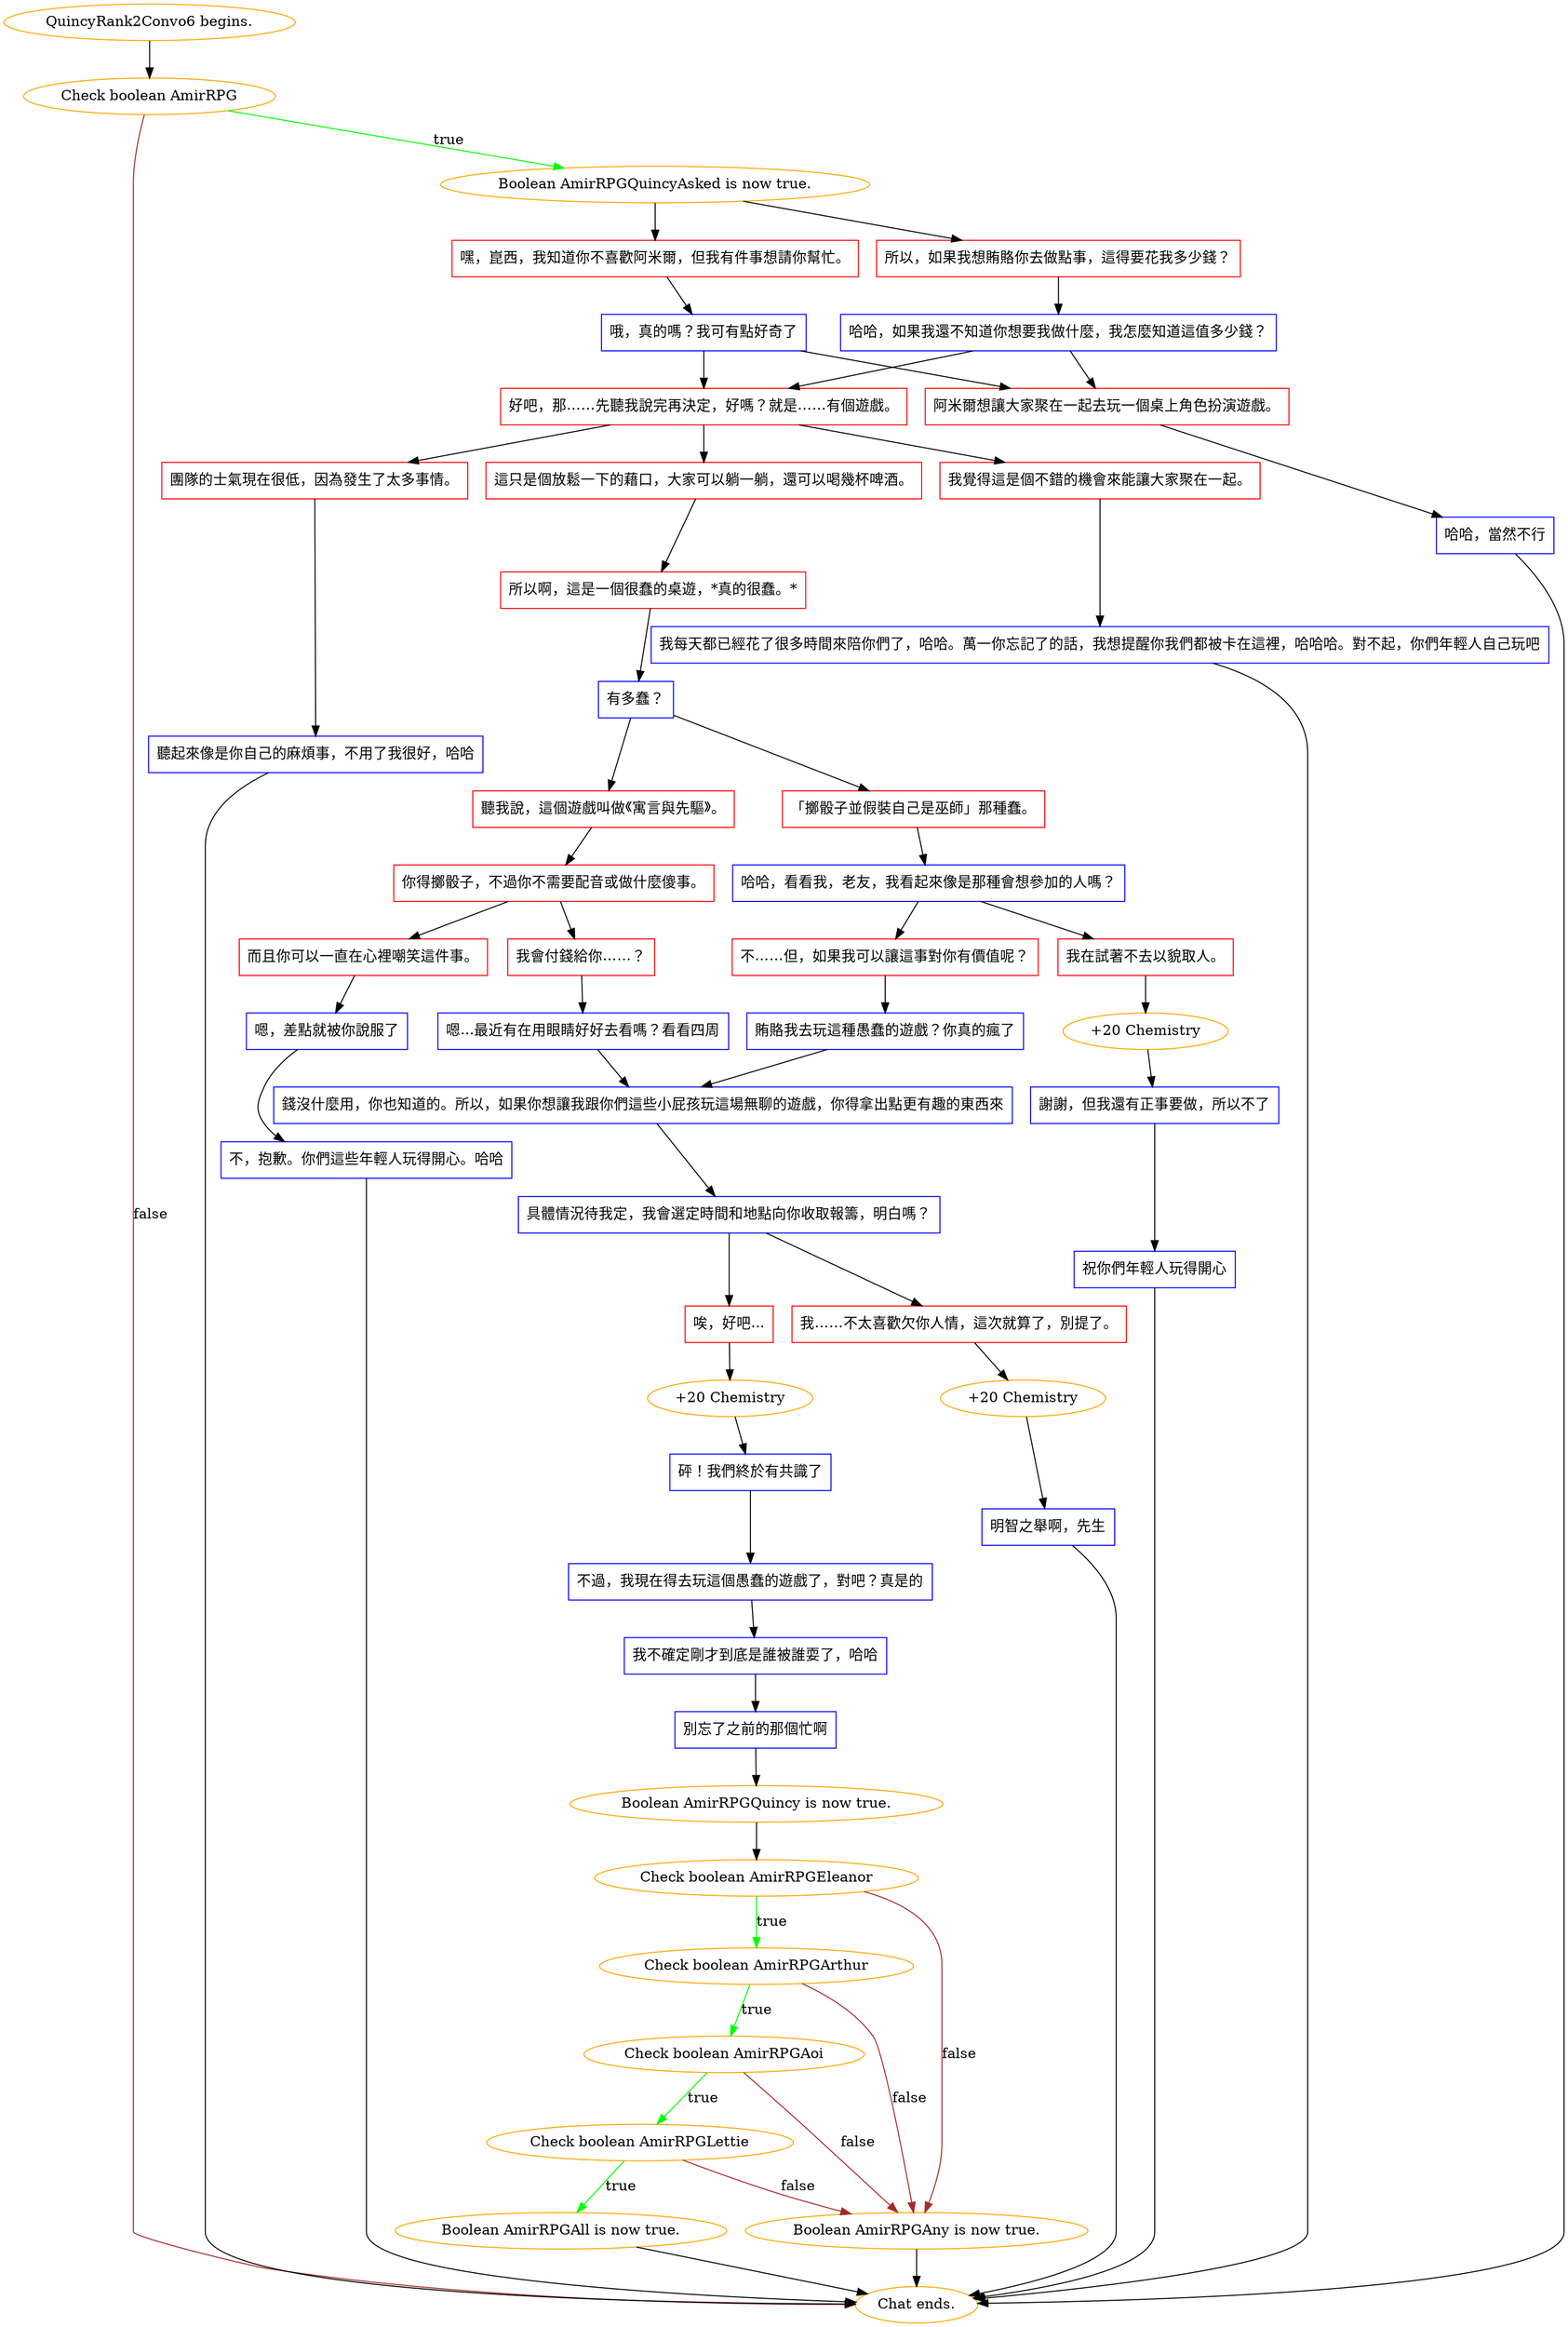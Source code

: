 digraph {
	"QuincyRank2Convo6 begins." [color=orange];
		"QuincyRank2Convo6 begins." -> j1412837103;
	j1412837103 [label="Check boolean AmirRPG",color=orange];
		j1412837103 -> j2101478979 [label=true,color=green];
		j1412837103 -> "Chat ends." [label=false,color=brown];
	j2101478979 [label="Boolean AmirRPGQuincyAsked is now true.",color=orange];
		j2101478979 -> j2768808035;
		j2101478979 -> j1450900109;
	"Chat ends." [color=orange];
	j2768808035 [label="嘿，崑西，我知道你不喜歡阿米爾，但我有件事想請你幫忙。",shape=box,color=red];
		j2768808035 -> j1070009444;
	j1450900109 [label="所以，如果我想賄賂你去做點事，這得要花我多少錢？",shape=box,color=red];
		j1450900109 -> j2840964191;
	j1070009444 [label="哦，真的嗎？我可有點好奇了",shape=box,color=blue];
		j1070009444 -> j1764585030;
		j1070009444 -> j2201467976;
	j2840964191 [label="哈哈，如果我還不知道你想要我做什麼，我怎麼知道這值多少錢？",shape=box,color=blue];
		j2840964191 -> j1764585030;
		j2840964191 -> j2201467976;
	j1764585030 [label="好吧，那……先聽我說完再決定，好嗎？就是……有個遊戲。",shape=box,color=red];
		j1764585030 -> j3251002178;
		j1764585030 -> j2240598073;
		j1764585030 -> j2681844585;
	j2201467976 [label="阿米爾想讓大家聚在一起去玩一個桌上角色扮演遊戲。",shape=box,color=red];
		j2201467976 -> j820211603;
	j3251002178 [label="我覺得這是個不錯的機會來能讓大家聚在一起。",shape=box,color=red];
		j3251002178 -> j1784614395;
	j2240598073 [label="這只是個放鬆一下的藉口，大家可以躺一躺，還可以喝幾杯啤酒。",shape=box,color=red];
		j2240598073 -> j1425776558;
	j2681844585 [label="團隊的士氣現在很低，因為發生了太多事情。",shape=box,color=red];
		j2681844585 -> j1627949224;
	j820211603 [label="哈哈，當然不行",shape=box,color=blue];
		j820211603 -> "Chat ends.";
	j1784614395 [label="我每天都已經花了很多時間來陪你們了，哈哈。萬一你忘記了的話，我想提醒你我們都被卡在這裡，哈哈哈。對不起，你們年輕人自己玩吧",shape=box,color=blue];
		j1784614395 -> "Chat ends.";
	j1425776558 [label="所以啊，這是一個很蠢的桌遊，*真的很蠢。*",shape=box,color=red];
		j1425776558 -> j4001782307;
	j1627949224 [label="聽起來像是你自己的麻煩事，不用了我很好，哈哈",shape=box,color=blue];
		j1627949224 -> "Chat ends.";
	j4001782307 [label="有多蠢？",shape=box,color=blue];
		j4001782307 -> j4228494658;
		j4001782307 -> j2345457266;
	j4228494658 [label="「擲骰子並假裝自己是巫師」那種蠢。",shape=box,color=red];
		j4228494658 -> j3039469090;
	j2345457266 [label="聽我說，這個遊戲叫做《寓言與先驅》。",shape=box,color=red];
		j2345457266 -> j1062686368;
	j3039469090 [label="哈哈，看看我，老友，我看起來像是那種會想參加的人嗎？",shape=box,color=blue];
		j3039469090 -> j3613707563;
		j3039469090 -> j3407495274;
	j1062686368 [label="你得擲骰子，不過你不需要配音或做什麼傻事。",shape=box,color=red];
		j1062686368 -> j2475700;
		j1062686368 -> j624256629;
	j3613707563 [label="我在試著不去以貌取人。",shape=box,color=red];
		j3613707563 -> j270862056;
	j3407495274 [label="不……但，如果我可以讓這事對你有價值呢？",shape=box,color=red];
		j3407495274 -> j555078283;
	j2475700 [label="我會付錢給你……？",shape=box,color=red];
		j2475700 -> j232272635;
	j624256629 [label="而且你可以一直在心裡嘲笑這件事。",shape=box,color=red];
		j624256629 -> j4208656587;
	j270862056 [label="+20 Chemistry",color=orange];
		j270862056 -> j1537007706;
	j555078283 [label="賄賂我去玩這種愚蠢的遊戲？你真的瘋了",shape=box,color=blue];
		j555078283 -> j3491375300;
	j232272635 [label="嗯...最近有在用眼睛好好去看嗎？看看四周",shape=box,color=blue];
		j232272635 -> j3491375300;
	j4208656587 [label="嗯，差點就被你說服了",shape=box,color=blue];
		j4208656587 -> j3992568301;
	j1537007706 [label="謝謝，但我還有正事要做，所以不了",shape=box,color=blue];
		j1537007706 -> j1443564866;
	j3491375300 [label="錢沒什麼用，你也知道的。所以，如果你想讓我跟你們這些小屁孩玩這場無聊的遊戲，你得拿出點更有趣的東西來",shape=box,color=blue];
		j3491375300 -> j3789187317;
	j3992568301 [label="不，抱歉。你們這些年輕人玩得開心。哈哈",shape=box,color=blue];
		j3992568301 -> "Chat ends.";
	j1443564866 [label="祝你們年輕人玩得開心",shape=box,color=blue];
		j1443564866 -> "Chat ends.";
	j3789187317 [label="具體情況待我定，我會選定時間和地點向你收取報籌，明白嗎？",shape=box,color=blue];
		j3789187317 -> j3089775366;
		j3789187317 -> j3396455138;
	j3089775366 [label="唉，好吧...",shape=box,color=red];
		j3089775366 -> j3404213560;
	j3396455138 [label="我……不太喜歡欠你人情，這次就算了，別提了。",shape=box,color=red];
		j3396455138 -> j3349750359;
	j3404213560 [label="+20 Chemistry",color=orange];
		j3404213560 -> j3330154597;
	j3349750359 [label="+20 Chemistry",color=orange];
		j3349750359 -> j1699119173;
	j3330154597 [label="砰！我們終於有共識了",shape=box,color=blue];
		j3330154597 -> j162960350;
	j1699119173 [label="明智之舉啊，先生",shape=box,color=blue];
		j1699119173 -> "Chat ends.";
	j162960350 [label="不過，我現在得去玩這個愚蠢的遊戲了，對吧？真是的",shape=box,color=blue];
		j162960350 -> j343329867;
	j343329867 [label="我不確定剛才到底是誰被誰耍了，哈哈",shape=box,color=blue];
		j343329867 -> j463618818;
	j463618818 [label="別忘了之前的那個忙啊",shape=box,color=blue];
		j463618818 -> j1432973675;
	j1432973675 [label="Boolean AmirRPGQuincy is now true.",color=orange];
		j1432973675 -> j1143766779;
	j1143766779 [label="Check boolean AmirRPGEleanor",color=orange];
		j1143766779 -> j2738107974 [label=true,color=green];
		j1143766779 -> j1992773596 [label=false,color=brown];
	j2738107974 [label="Check boolean AmirRPGArthur",color=orange];
		j2738107974 -> j3183237972 [label=true,color=green];
		j2738107974 -> j1992773596 [label=false,color=brown];
	j1992773596 [label="Boolean AmirRPGAny is now true.",color=orange];
		j1992773596 -> "Chat ends.";
	j3183237972 [label="Check boolean AmirRPGAoi",color=orange];
		j3183237972 -> j3978111885 [label=true,color=green];
		j3183237972 -> j1992773596 [label=false,color=brown];
	j3978111885 [label="Check boolean AmirRPGLettie",color=orange];
		j3978111885 -> j2677000302 [label=true,color=green];
		j3978111885 -> j1992773596 [label=false,color=brown];
	j2677000302 [label="Boolean AmirRPGAll is now true.",color=orange];
		j2677000302 -> "Chat ends.";
}